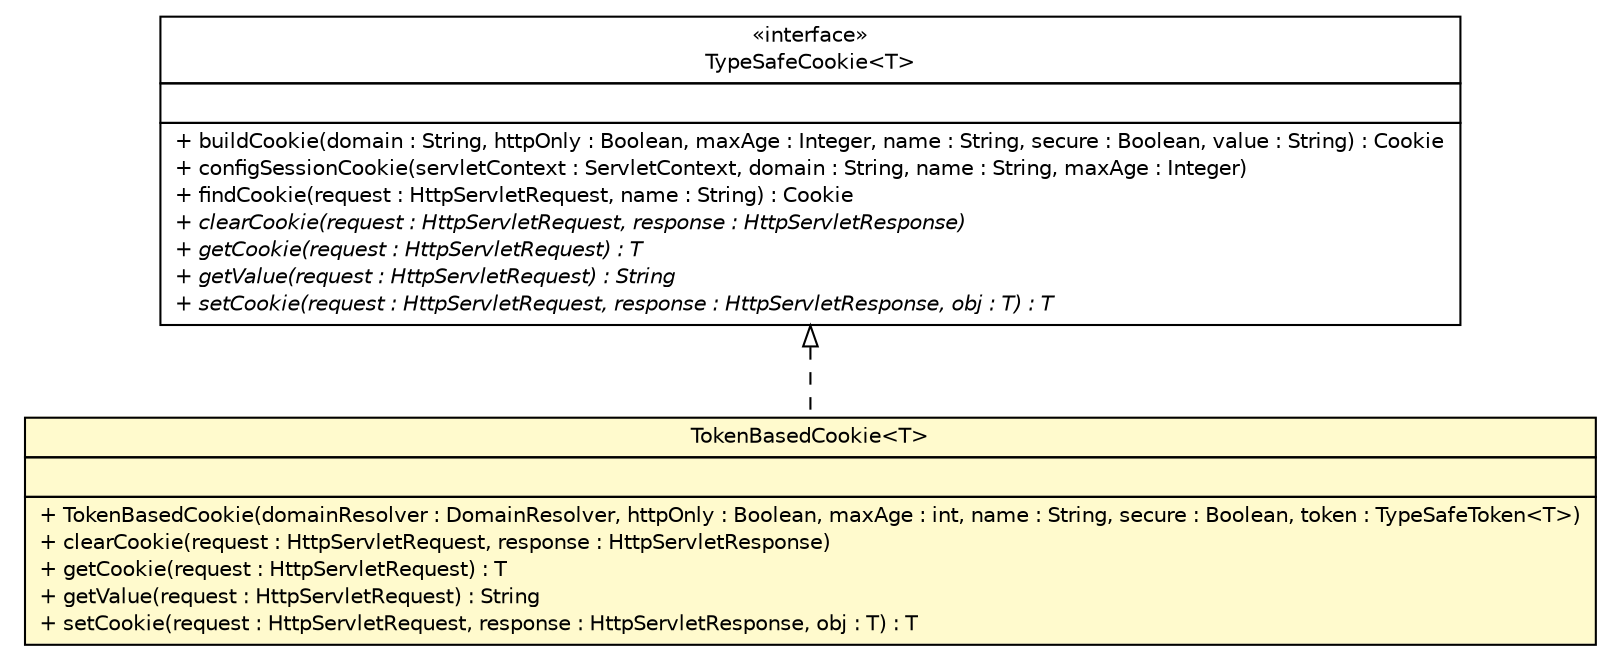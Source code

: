 #!/usr/local/bin/dot
#
# Class diagram 
# Generated by UMLGraph version R5_6-24-gf6e263 (http://www.umlgraph.org/)
#

digraph G {
	edge [fontname="Helvetica",fontsize=10,labelfontname="Helvetica",labelfontsize=10];
	node [fontname="Helvetica",fontsize=10,shape=plaintext];
	nodesep=0.25;
	ranksep=0.5;
	// com.yirendai.oss.lib.webmvc.api.TypeSafeCookie<T>
	c695 [label=<<table title="com.yirendai.oss.lib.webmvc.api.TypeSafeCookie" border="0" cellborder="1" cellspacing="0" cellpadding="2" port="p" href="./TypeSafeCookie.html">
		<tr><td><table border="0" cellspacing="0" cellpadding="1">
<tr><td align="center" balign="center"> &#171;interface&#187; </td></tr>
<tr><td align="center" balign="center"> TypeSafeCookie&lt;T&gt; </td></tr>
		</table></td></tr>
		<tr><td><table border="0" cellspacing="0" cellpadding="1">
<tr><td align="left" balign="left">  </td></tr>
		</table></td></tr>
		<tr><td><table border="0" cellspacing="0" cellpadding="1">
<tr><td align="left" balign="left"> + buildCookie(domain : String, httpOnly : Boolean, maxAge : Integer, name : String, secure : Boolean, value : String) : Cookie </td></tr>
<tr><td align="left" balign="left"> + configSessionCookie(servletContext : ServletContext, domain : String, name : String, maxAge : Integer) </td></tr>
<tr><td align="left" balign="left"> + findCookie(request : HttpServletRequest, name : String) : Cookie </td></tr>
<tr><td align="left" balign="left"><font face="Helvetica-Oblique" point-size="10.0"> + clearCookie(request : HttpServletRequest, response : HttpServletResponse) </font></td></tr>
<tr><td align="left" balign="left"><font face="Helvetica-Oblique" point-size="10.0"> + getCookie(request : HttpServletRequest) : T </font></td></tr>
<tr><td align="left" balign="left"><font face="Helvetica-Oblique" point-size="10.0"> + getValue(request : HttpServletRequest) : String </font></td></tr>
<tr><td align="left" balign="left"><font face="Helvetica-Oblique" point-size="10.0"> + setCookie(request : HttpServletRequest, response : HttpServletResponse, obj : T) : T </font></td></tr>
		</table></td></tr>
		</table>>, URL="./TypeSafeCookie.html", fontname="Helvetica", fontcolor="black", fontsize=10.0];
	// com.yirendai.oss.lib.webmvc.api.TokenBasedCookie<T>
	c700 [label=<<table title="com.yirendai.oss.lib.webmvc.api.TokenBasedCookie" border="0" cellborder="1" cellspacing="0" cellpadding="2" port="p" bgcolor="lemonChiffon" href="./TokenBasedCookie.html">
		<tr><td><table border="0" cellspacing="0" cellpadding="1">
<tr><td align="center" balign="center"> TokenBasedCookie&lt;T&gt; </td></tr>
		</table></td></tr>
		<tr><td><table border="0" cellspacing="0" cellpadding="1">
<tr><td align="left" balign="left">  </td></tr>
		</table></td></tr>
		<tr><td><table border="0" cellspacing="0" cellpadding="1">
<tr><td align="left" balign="left"> + TokenBasedCookie(domainResolver : DomainResolver, httpOnly : Boolean, maxAge : int, name : String, secure : Boolean, token : TypeSafeToken&lt;T&gt;) </td></tr>
<tr><td align="left" balign="left"> + clearCookie(request : HttpServletRequest, response : HttpServletResponse) </td></tr>
<tr><td align="left" balign="left"> + getCookie(request : HttpServletRequest) : T </td></tr>
<tr><td align="left" balign="left"> + getValue(request : HttpServletRequest) : String </td></tr>
<tr><td align="left" balign="left"> + setCookie(request : HttpServletRequest, response : HttpServletResponse, obj : T) : T </td></tr>
		</table></td></tr>
		</table>>, URL="./TokenBasedCookie.html", fontname="Helvetica", fontcolor="black", fontsize=10.0];
	//com.yirendai.oss.lib.webmvc.api.TokenBasedCookie<T> implements com.yirendai.oss.lib.webmvc.api.TypeSafeCookie<T>
	c695:p -> c700:p [dir=back,arrowtail=empty,style=dashed];
}

